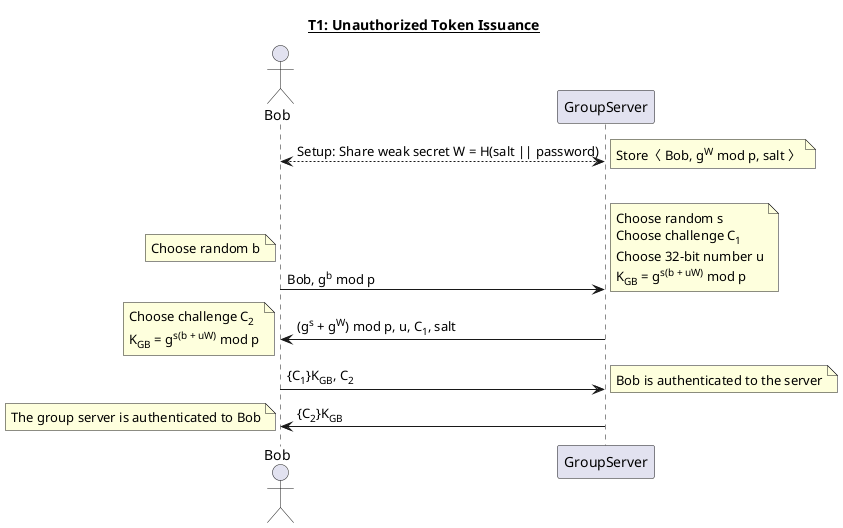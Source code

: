 @startuml
title __T1: Unauthorized Token Issuance__
actor Bob

Bob <--> GroupServer: Setup: Share weak secret W = H(salt || password)
note right: Store〈 Bob, g<sup>W</sup> mod p, salt 〉
|||
Bob -> GroupServer: Bob, g<sup>b</sup> mod p 
note left: Choose random b
note right
	Choose random s
	Choose challenge C<sub>1</sub>
	Choose 32-bit number u
	K<sub>GB</sub> = g<sup>s(b + uW)</sup> mod p
end note

GroupServer -> Bob: (g<sup>s</sup> + g<sup>W</sup>) mod p, u, C<sub>1</sub>, salt
note left
	Choose challenge C<sub>2</sub>
	K<sub>GB</sub> = g<sup>s(b + uW)</sup> mod p
end note
Bob -> GroupServer: {C<sub>1</sub>}K<sub>GB</sub>, C<sub>2</sub>
note right: Bob is authenticated to the server
GroupServer -> Bob: {C<sub>2</sub>}K<sub>GB</sub>
note left: The group server is authenticated to Bob
@enduml